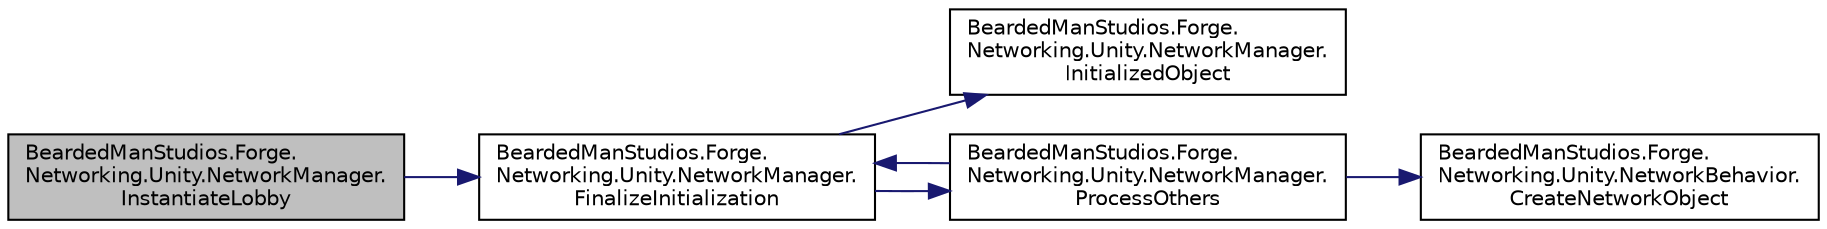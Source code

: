 digraph "BeardedManStudios.Forge.Networking.Unity.NetworkManager.InstantiateLobby"
{
 // LATEX_PDF_SIZE
  edge [fontname="Helvetica",fontsize="10",labelfontname="Helvetica",labelfontsize="10"];
  node [fontname="Helvetica",fontsize="10",shape=record];
  rankdir="LR";
  Node139 [label="BeardedManStudios.Forge.\lNetworking.Unity.NetworkManager.\lInstantiateLobby",height=0.2,width=0.4,color="black", fillcolor="grey75", style="filled", fontcolor="black",tooltip="Instantiate an instance of Lobby"];
  Node139 -> Node140 [color="midnightblue",fontsize="10",style="solid",fontname="Helvetica"];
  Node140 [label="BeardedManStudios.Forge.\lNetworking.Unity.NetworkManager.\lFinalizeInitialization",height=0.2,width=0.4,color="black", fillcolor="white", style="filled",URL="$class_bearded_man_studios_1_1_forge_1_1_networking_1_1_unity_1_1_network_manager.html#a96650852c8bd8da55ff8bf730db311be",tooltip=" "];
  Node140 -> Node141 [color="midnightblue",fontsize="10",style="solid",fontname="Helvetica"];
  Node141 [label="BeardedManStudios.Forge.\lNetworking.Unity.NetworkManager.\lInitializedObject",height=0.2,width=0.4,color="black", fillcolor="white", style="filled",URL="$class_bearded_man_studios_1_1_forge_1_1_networking_1_1_unity_1_1_network_manager.html#ae686c351a1670cc0c3d285edfeb844cb",tooltip=" "];
  Node140 -> Node142 [color="midnightblue",fontsize="10",style="solid",fontname="Helvetica"];
  Node142 [label="BeardedManStudios.Forge.\lNetworking.Unity.NetworkManager.\lProcessOthers",height=0.2,width=0.4,color="black", fillcolor="white", style="filled",URL="$class_bearded_man_studios_1_1_forge_1_1_networking_1_1_unity_1_1_network_manager.html#aea7250d4e3af6034f73a5f902f511c88",tooltip=" "];
  Node142 -> Node143 [color="midnightblue",fontsize="10",style="solid",fontname="Helvetica"];
  Node143 [label="BeardedManStudios.Forge.\lNetworking.Unity.NetworkBehavior.\lCreateNetworkObject",height=0.2,width=0.4,color="black", fillcolor="white", style="filled",URL="$class_bearded_man_studios_1_1_forge_1_1_networking_1_1_unity_1_1_network_behavior.html#a091715ed99cf83053ae02e18d6cd2092",tooltip=" "];
  Node142 -> Node140 [color="midnightblue",fontsize="10",style="solid",fontname="Helvetica"];
}
